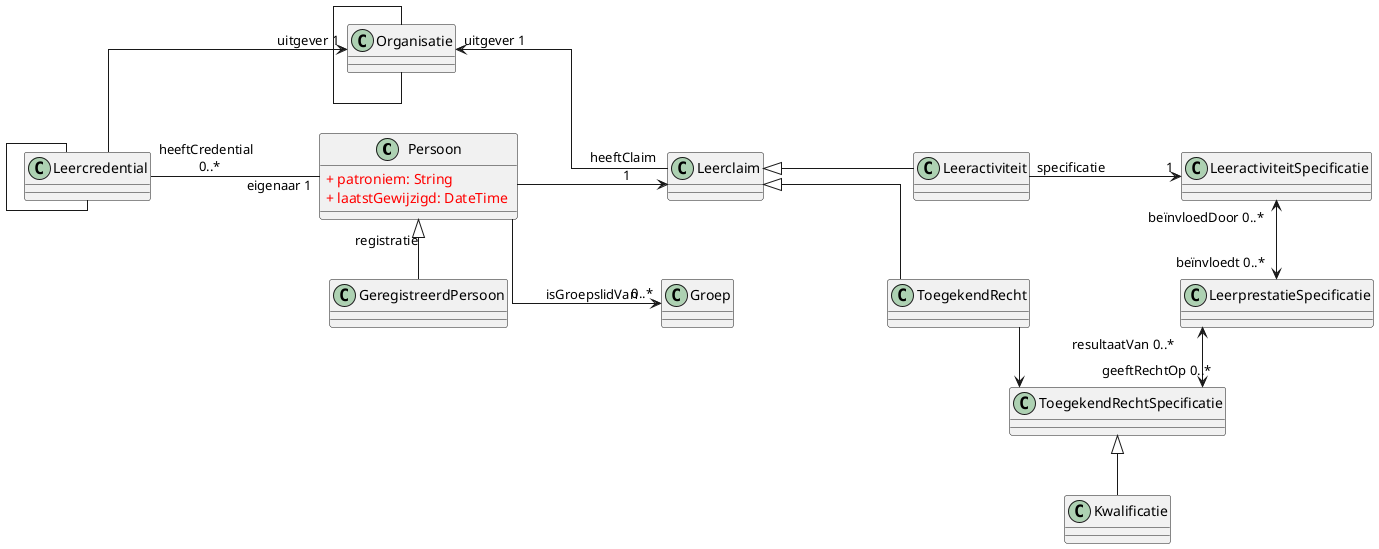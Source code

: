 
@startuml
skinparam nodesep 150
skinparam linetype ortho
allowmixing

class Persoon {
    <color:Red>+ patroniem: String </color>
    <color:Red>+ laatstGewijzigd: DateTime </color>
}
class Groep
class Leercredential
together{
    class Leeractiviteit
    class ToegekendRecht
}
class GeregistreerdPersoon
class Organisatie
class Leerclaim
class LeeractiviteitSpecificatie
class LeerprestatieSpecificatie
class ToegekendRechtSpecificatie
class Kwalificatie


node a
hide a

Leerclaim  -[hidden]- Groep
Organisatie "uitgever 1" <-- Leerclaim

Persoon <|-- GeregistreerdPersoon: " registratie"
Groep "0..*" <-- Persoon: "isGroepslidVan"
Leercredential  --  Leercredential
Leercredential "heeftCredential \n 0..*"-r-"\t\t eigenaar 1" Persoon
Organisatie "uitgever 1" <--  Leercredential
Organisatie  --  Organisatie

Persoon -r->"heeftClaim \n 1" Leerclaim
Leeractiviteit -[hidden]- ToegekendRecht
Leerclaim <|-r- Leeractiviteit
Leerclaim <|-r- ToegekendRecht


Leeractiviteit -r-> "1" LeeractiviteitSpecificatie: "specificatie"
LeeractiviteitSpecificatie "beïnvloedDoor 0..*" <--> "beïnvloedt 0..*"LeerprestatieSpecificatie
LeerprestatieSpecificatie "resultaatVan 0..*" <--> "geeftRechtOp 0..*" ToegekendRechtSpecificatie

ToegekendRecht -r-> ToegekendRechtSpecificatie
ToegekendRechtSpecificatie <|-- Kwalificatie




@enduml
